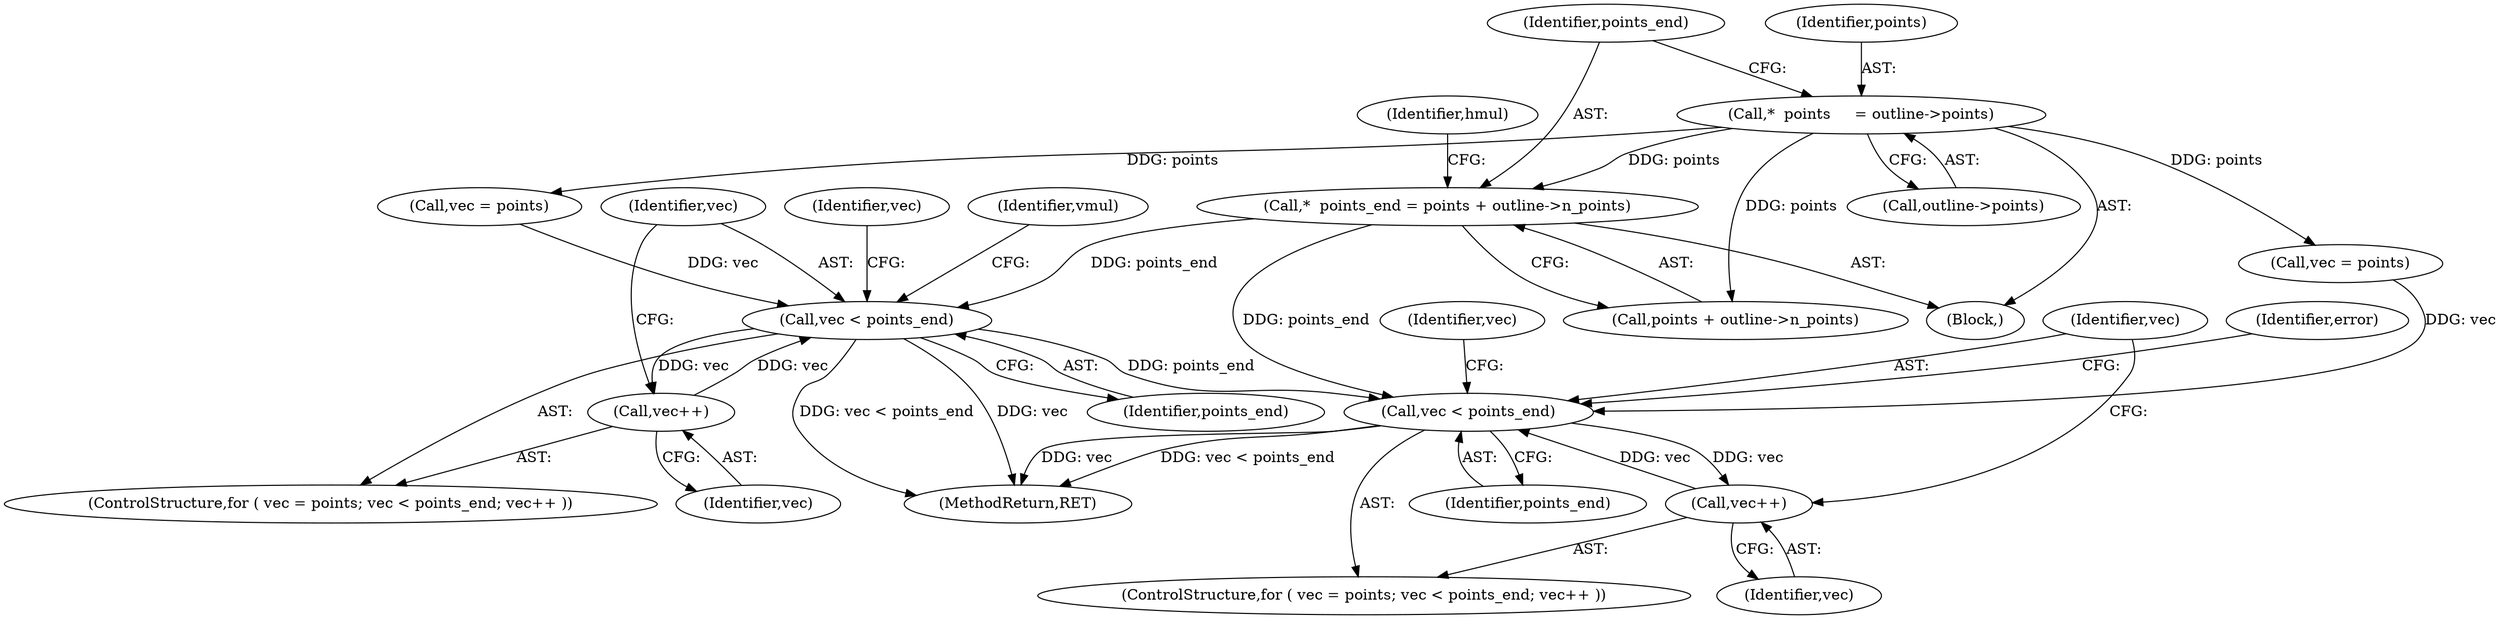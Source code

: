digraph "0_savannah_6305b869d86ff415a33576df6d43729673c66eee_0@integer" {
"1000492" [label="(Call,*  points_end = points + outline->n_points)"];
"1000486" [label="(Call,*  points     = outline->points)"];
"1000506" [label="(Call,vec < points_end)"];
"1000509" [label="(Call,vec++)"];
"1000522" [label="(Call,vec < points_end)"];
"1000525" [label="(Call,vec++)"];
"1000653" [label="(MethodReturn,RET)"];
"1000486" [label="(Call,*  points     = outline->points)"];
"1000507" [label="(Identifier,vec)"];
"1000518" [label="(ControlStructure,for ( vec = points; vec < points_end; vec++ ))"];
"1000501" [label="(Identifier,hmul)"];
"1000492" [label="(Call,*  points_end = points + outline->n_points)"];
"1000494" [label="(Call,points + outline->n_points)"];
"1000484" [label="(Block,)"];
"1000517" [label="(Identifier,vmul)"];
"1000506" [label="(Call,vec < points_end)"];
"1000529" [label="(Identifier,vec)"];
"1000525" [label="(Call,vec++)"];
"1000502" [label="(ControlStructure,for ( vec = points; vec < points_end; vec++ ))"];
"1000510" [label="(Identifier,vec)"];
"1000523" [label="(Identifier,vec)"];
"1000519" [label="(Call,vec = points)"];
"1000503" [label="(Call,vec = points)"];
"1000533" [label="(Identifier,error)"];
"1000487" [label="(Identifier,points)"];
"1000526" [label="(Identifier,vec)"];
"1000488" [label="(Call,outline->points)"];
"1000508" [label="(Identifier,points_end)"];
"1000513" [label="(Identifier,vec)"];
"1000509" [label="(Call,vec++)"];
"1000493" [label="(Identifier,points_end)"];
"1000524" [label="(Identifier,points_end)"];
"1000522" [label="(Call,vec < points_end)"];
"1000492" -> "1000484"  [label="AST: "];
"1000492" -> "1000494"  [label="CFG: "];
"1000493" -> "1000492"  [label="AST: "];
"1000494" -> "1000492"  [label="AST: "];
"1000501" -> "1000492"  [label="CFG: "];
"1000486" -> "1000492"  [label="DDG: points"];
"1000492" -> "1000506"  [label="DDG: points_end"];
"1000492" -> "1000522"  [label="DDG: points_end"];
"1000486" -> "1000484"  [label="AST: "];
"1000486" -> "1000488"  [label="CFG: "];
"1000487" -> "1000486"  [label="AST: "];
"1000488" -> "1000486"  [label="AST: "];
"1000493" -> "1000486"  [label="CFG: "];
"1000486" -> "1000494"  [label="DDG: points"];
"1000486" -> "1000503"  [label="DDG: points"];
"1000486" -> "1000519"  [label="DDG: points"];
"1000506" -> "1000502"  [label="AST: "];
"1000506" -> "1000508"  [label="CFG: "];
"1000507" -> "1000506"  [label="AST: "];
"1000508" -> "1000506"  [label="AST: "];
"1000513" -> "1000506"  [label="CFG: "];
"1000517" -> "1000506"  [label="CFG: "];
"1000506" -> "1000653"  [label="DDG: vec < points_end"];
"1000506" -> "1000653"  [label="DDG: vec"];
"1000503" -> "1000506"  [label="DDG: vec"];
"1000509" -> "1000506"  [label="DDG: vec"];
"1000506" -> "1000509"  [label="DDG: vec"];
"1000506" -> "1000522"  [label="DDG: points_end"];
"1000509" -> "1000502"  [label="AST: "];
"1000509" -> "1000510"  [label="CFG: "];
"1000510" -> "1000509"  [label="AST: "];
"1000507" -> "1000509"  [label="CFG: "];
"1000522" -> "1000518"  [label="AST: "];
"1000522" -> "1000524"  [label="CFG: "];
"1000523" -> "1000522"  [label="AST: "];
"1000524" -> "1000522"  [label="AST: "];
"1000529" -> "1000522"  [label="CFG: "];
"1000533" -> "1000522"  [label="CFG: "];
"1000522" -> "1000653"  [label="DDG: vec < points_end"];
"1000522" -> "1000653"  [label="DDG: vec"];
"1000519" -> "1000522"  [label="DDG: vec"];
"1000525" -> "1000522"  [label="DDG: vec"];
"1000522" -> "1000525"  [label="DDG: vec"];
"1000525" -> "1000518"  [label="AST: "];
"1000525" -> "1000526"  [label="CFG: "];
"1000526" -> "1000525"  [label="AST: "];
"1000523" -> "1000525"  [label="CFG: "];
}
